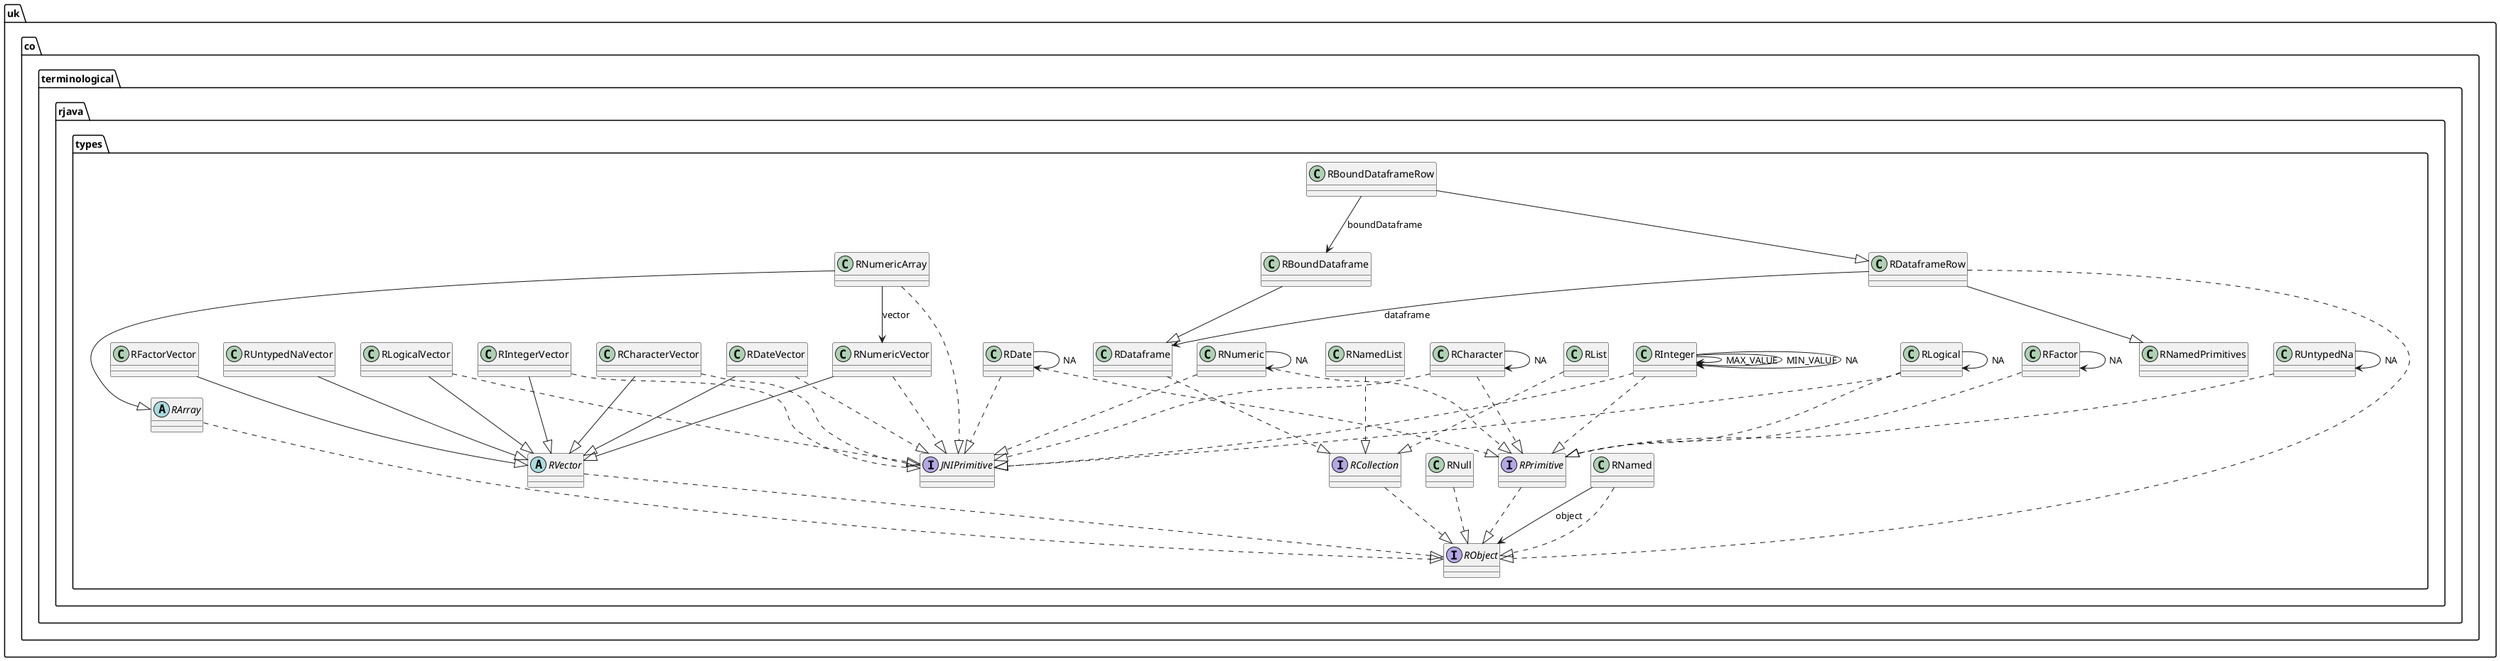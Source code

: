 @startuml

interface uk.co.terminological.rjava.types.JNIPrimitive {
}


abstract class uk.co.terminological.rjava.types.RArray {
}


class uk.co.terminological.rjava.types.RBoundDataframe {
}


class uk.co.terminological.rjava.types.RBoundDataframeRow {
}


class uk.co.terminological.rjava.types.RCharacter {
}


class uk.co.terminological.rjava.types.RCharacterVector {
}


interface uk.co.terminological.rjava.types.RCollection {
}


class uk.co.terminological.rjava.types.RDataframe {
}


class uk.co.terminological.rjava.types.RDataframeRow {
}


class uk.co.terminological.rjava.types.RDate {
}


class uk.co.terminological.rjava.types.RDateVector {
}


class uk.co.terminological.rjava.types.RFactor {
}


class uk.co.terminological.rjava.types.RFactorVector {
}


class uk.co.terminological.rjava.types.RInteger {
}


class uk.co.terminological.rjava.types.RIntegerVector {
}


class uk.co.terminological.rjava.types.RList {
}


class uk.co.terminological.rjava.types.RLogical {
}


class uk.co.terminological.rjava.types.RLogicalVector {
}


class uk.co.terminological.rjava.types.RNamed {
}


class uk.co.terminological.rjava.types.RNamedList {
}


class uk.co.terminological.rjava.types.RNamedPrimitives {
}


class uk.co.terminological.rjava.types.RNull {
}


class uk.co.terminological.rjava.types.RNumeric {
}


class uk.co.terminological.rjava.types.RNumericArray {
}


class uk.co.terminological.rjava.types.RNumericVector {
}


interface uk.co.terminological.rjava.types.RObject {
}


interface uk.co.terminological.rjava.types.RPrimitive {
}


class uk.co.terminological.rjava.types.RUntypedNa {
}


class uk.co.terminological.rjava.types.RUntypedNaVector {
}


abstract class uk.co.terminological.rjava.types.RVector {
}




uk.co.terminological.rjava.types.RArray ..|>  uk.co.terminological.rjava.types.RObject
uk.co.terminological.rjava.types.RBoundDataframe --|>  uk.co.terminological.rjava.types.RDataframe
uk.co.terminological.rjava.types.RBoundDataframeRow -->  uk.co.terminological.rjava.types.RBoundDataframe : boundDataframe
uk.co.terminological.rjava.types.RBoundDataframeRow --|>  uk.co.terminological.rjava.types.RDataframeRow
uk.co.terminological.rjava.types.RCharacter -->  uk.co.terminological.rjava.types.RCharacter : NA
uk.co.terminological.rjava.types.RCharacter ..|>  uk.co.terminological.rjava.types.JNIPrimitive
uk.co.terminological.rjava.types.RCharacter ..|>  uk.co.terminological.rjava.types.RPrimitive
uk.co.terminological.rjava.types.RCharacterVector --|>  uk.co.terminological.rjava.types.RVector
uk.co.terminological.rjava.types.RCharacterVector ..|>  uk.co.terminological.rjava.types.JNIPrimitive
uk.co.terminological.rjava.types.RCollection ..|>  uk.co.terminological.rjava.types.RObject
uk.co.terminological.rjava.types.RDataframe ..|>  uk.co.terminological.rjava.types.RCollection
uk.co.terminological.rjava.types.RDataframeRow -->  uk.co.terminological.rjava.types.RDataframe : dataframe
uk.co.terminological.rjava.types.RDataframeRow --|>  uk.co.terminological.rjava.types.RNamedPrimitives
uk.co.terminological.rjava.types.RDataframeRow ..|>  uk.co.terminological.rjava.types.RObject
uk.co.terminological.rjava.types.RDate -->  uk.co.terminological.rjava.types.RDate : NA
uk.co.terminological.rjava.types.RDate ..|>  uk.co.terminological.rjava.types.JNIPrimitive
uk.co.terminological.rjava.types.RDate ..|>  uk.co.terminological.rjava.types.RPrimitive
uk.co.terminological.rjava.types.RDateVector --|>  uk.co.terminological.rjava.types.RVector
uk.co.terminological.rjava.types.RDateVector ..|>  uk.co.terminological.rjava.types.JNIPrimitive
uk.co.terminological.rjava.types.RFactor -->  uk.co.terminological.rjava.types.RFactor : NA
uk.co.terminological.rjava.types.RFactor ..|>  uk.co.terminological.rjava.types.RPrimitive
uk.co.terminological.rjava.types.RFactorVector --|>  uk.co.terminological.rjava.types.RVector
uk.co.terminological.rjava.types.RInteger -->  uk.co.terminological.rjava.types.RInteger : MAX_VALUE
uk.co.terminological.rjava.types.RInteger -->  uk.co.terminological.rjava.types.RInteger : MIN_VALUE
uk.co.terminological.rjava.types.RInteger -->  uk.co.terminological.rjava.types.RInteger : NA
uk.co.terminological.rjava.types.RInteger ..|>  uk.co.terminological.rjava.types.JNIPrimitive
uk.co.terminological.rjava.types.RInteger ..|>  uk.co.terminological.rjava.types.RPrimitive
uk.co.terminological.rjava.types.RIntegerVector --|>  uk.co.terminological.rjava.types.RVector
uk.co.terminological.rjava.types.RIntegerVector ..|>  uk.co.terminological.rjava.types.JNIPrimitive
uk.co.terminological.rjava.types.RList ..|>  uk.co.terminological.rjava.types.RCollection
uk.co.terminological.rjava.types.RLogical -->  uk.co.terminological.rjava.types.RLogical : NA
uk.co.terminological.rjava.types.RLogical ..|>  uk.co.terminological.rjava.types.JNIPrimitive
uk.co.terminological.rjava.types.RLogical ..|>  uk.co.terminological.rjava.types.RPrimitive
uk.co.terminological.rjava.types.RLogicalVector --|>  uk.co.terminological.rjava.types.RVector
uk.co.terminological.rjava.types.RLogicalVector ..|>  uk.co.terminological.rjava.types.JNIPrimitive
uk.co.terminological.rjava.types.RNamed -->  uk.co.terminological.rjava.types.RObject : object
uk.co.terminological.rjava.types.RNamed ..|>  uk.co.terminological.rjava.types.RObject
uk.co.terminological.rjava.types.RNamedList ..|>  uk.co.terminological.rjava.types.RCollection
uk.co.terminological.rjava.types.RNull ..|>  uk.co.terminological.rjava.types.RObject
uk.co.terminological.rjava.types.RNumeric -->  uk.co.terminological.rjava.types.RNumeric : NA
uk.co.terminological.rjava.types.RNumeric ..|>  uk.co.terminological.rjava.types.JNIPrimitive
uk.co.terminological.rjava.types.RNumeric ..|>  uk.co.terminological.rjava.types.RPrimitive
uk.co.terminological.rjava.types.RNumericArray -->  uk.co.terminological.rjava.types.RNumericVector : vector
uk.co.terminological.rjava.types.RNumericArray --|>  uk.co.terminological.rjava.types.RArray
uk.co.terminological.rjava.types.RNumericArray ..|>  uk.co.terminological.rjava.types.JNIPrimitive
uk.co.terminological.rjava.types.RNumericVector --|>  uk.co.terminological.rjava.types.RVector
uk.co.terminological.rjava.types.RNumericVector ..|>  uk.co.terminological.rjava.types.JNIPrimitive
uk.co.terminological.rjava.types.RPrimitive ..|>  uk.co.terminological.rjava.types.RObject
uk.co.terminological.rjava.types.RUntypedNa -->  uk.co.terminological.rjava.types.RUntypedNa : NA
uk.co.terminological.rjava.types.RUntypedNa ..|>  uk.co.terminological.rjava.types.RPrimitive
uk.co.terminological.rjava.types.RUntypedNaVector --|>  uk.co.terminological.rjava.types.RVector
uk.co.terminological.rjava.types.RVector ..|>  uk.co.terminological.rjava.types.RObject


@enduml